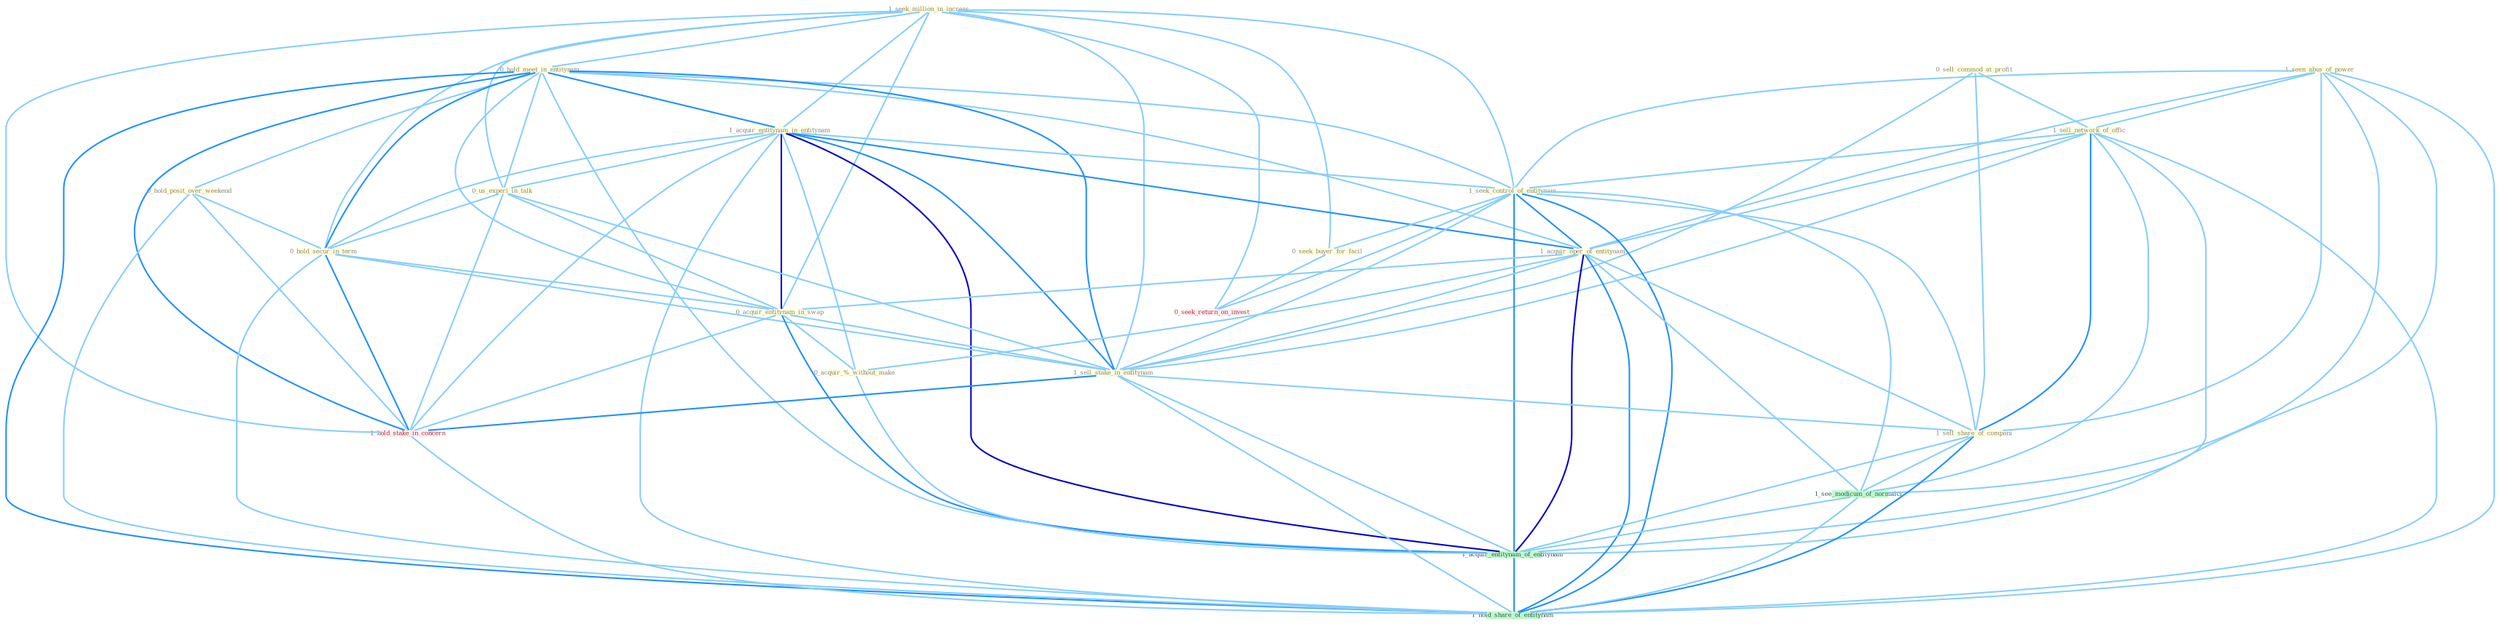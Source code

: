 Graph G{ 
    node
    [shape=polygon,style=filled,width=.5,height=.06,color="#BDFCC9",fixedsize=true,fontsize=4,
    fontcolor="#2f4f4f"];
    {node
    [color="#ffffe0", fontcolor="#8b7d6b"] "1_seek_million_in_increas " "0_hold_meet_in_entitynam " "0_sell_commod_at_profit " "1_acquir_entitynam_in_entitynam " "0_hold_posit_over_weekend " "1_seen_abus_of_power " "0_us_experi_in_talk " "1_sell_network_of_offic " "0_hold_secur_in_term " "1_seek_control_of_entitynam " "1_acquir_oper_of_entitynam " "0_acquir_entitynam_in_swap " "0_seek_buyer_for_facil " "0_acquir_%_without_make " "1_sell_stake_in_entitynam " "1_sell_share_of_compani "}
{node [color="#fff0f5", fontcolor="#b22222"] "1_hold_stake_in_concern " "0_seek_return_on_invest "}
edge [color="#B0E2FF"];

	"1_seek_million_in_increas " -- "0_hold_meet_in_entitynam " [w="1", color="#87cefa" ];
	"1_seek_million_in_increas " -- "1_acquir_entitynam_in_entitynam " [w="1", color="#87cefa" ];
	"1_seek_million_in_increas " -- "0_us_experi_in_talk " [w="1", color="#87cefa" ];
	"1_seek_million_in_increas " -- "0_hold_secur_in_term " [w="1", color="#87cefa" ];
	"1_seek_million_in_increas " -- "1_seek_control_of_entitynam " [w="1", color="#87cefa" ];
	"1_seek_million_in_increas " -- "0_acquir_entitynam_in_swap " [w="1", color="#87cefa" ];
	"1_seek_million_in_increas " -- "0_seek_buyer_for_facil " [w="1", color="#87cefa" ];
	"1_seek_million_in_increas " -- "1_sell_stake_in_entitynam " [w="1", color="#87cefa" ];
	"1_seek_million_in_increas " -- "1_hold_stake_in_concern " [w="1", color="#87cefa" ];
	"1_seek_million_in_increas " -- "0_seek_return_on_invest " [w="1", color="#87cefa" ];
	"0_hold_meet_in_entitynam " -- "1_acquir_entitynam_in_entitynam " [w="2", color="#1e90ff" , len=0.8];
	"0_hold_meet_in_entitynam " -- "0_hold_posit_over_weekend " [w="1", color="#87cefa" ];
	"0_hold_meet_in_entitynam " -- "0_us_experi_in_talk " [w="1", color="#87cefa" ];
	"0_hold_meet_in_entitynam " -- "0_hold_secur_in_term " [w="2", color="#1e90ff" , len=0.8];
	"0_hold_meet_in_entitynam " -- "1_seek_control_of_entitynam " [w="1", color="#87cefa" ];
	"0_hold_meet_in_entitynam " -- "1_acquir_oper_of_entitynam " [w="1", color="#87cefa" ];
	"0_hold_meet_in_entitynam " -- "0_acquir_entitynam_in_swap " [w="1", color="#87cefa" ];
	"0_hold_meet_in_entitynam " -- "1_sell_stake_in_entitynam " [w="2", color="#1e90ff" , len=0.8];
	"0_hold_meet_in_entitynam " -- "1_hold_stake_in_concern " [w="2", color="#1e90ff" , len=0.8];
	"0_hold_meet_in_entitynam " -- "1_acquir_entitynam_of_entitynam " [w="1", color="#87cefa" ];
	"0_hold_meet_in_entitynam " -- "1_hold_share_of_entitynam " [w="2", color="#1e90ff" , len=0.8];
	"0_sell_commod_at_profit " -- "1_sell_network_of_offic " [w="1", color="#87cefa" ];
	"0_sell_commod_at_profit " -- "1_sell_stake_in_entitynam " [w="1", color="#87cefa" ];
	"0_sell_commod_at_profit " -- "1_sell_share_of_compani " [w="1", color="#87cefa" ];
	"1_acquir_entitynam_in_entitynam " -- "0_us_experi_in_talk " [w="1", color="#87cefa" ];
	"1_acquir_entitynam_in_entitynam " -- "0_hold_secur_in_term " [w="1", color="#87cefa" ];
	"1_acquir_entitynam_in_entitynam " -- "1_seek_control_of_entitynam " [w="1", color="#87cefa" ];
	"1_acquir_entitynam_in_entitynam " -- "1_acquir_oper_of_entitynam " [w="2", color="#1e90ff" , len=0.8];
	"1_acquir_entitynam_in_entitynam " -- "0_acquir_entitynam_in_swap " [w="3", color="#0000cd" , len=0.6];
	"1_acquir_entitynam_in_entitynam " -- "0_acquir_%_without_make " [w="1", color="#87cefa" ];
	"1_acquir_entitynam_in_entitynam " -- "1_sell_stake_in_entitynam " [w="2", color="#1e90ff" , len=0.8];
	"1_acquir_entitynam_in_entitynam " -- "1_hold_stake_in_concern " [w="1", color="#87cefa" ];
	"1_acquir_entitynam_in_entitynam " -- "1_acquir_entitynam_of_entitynam " [w="3", color="#0000cd" , len=0.6];
	"1_acquir_entitynam_in_entitynam " -- "1_hold_share_of_entitynam " [w="1", color="#87cefa" ];
	"0_hold_posit_over_weekend " -- "0_hold_secur_in_term " [w="1", color="#87cefa" ];
	"0_hold_posit_over_weekend " -- "1_hold_stake_in_concern " [w="1", color="#87cefa" ];
	"0_hold_posit_over_weekend " -- "1_hold_share_of_entitynam " [w="1", color="#87cefa" ];
	"1_seen_abus_of_power " -- "1_sell_network_of_offic " [w="1", color="#87cefa" ];
	"1_seen_abus_of_power " -- "1_seek_control_of_entitynam " [w="1", color="#87cefa" ];
	"1_seen_abus_of_power " -- "1_acquir_oper_of_entitynam " [w="1", color="#87cefa" ];
	"1_seen_abus_of_power " -- "1_sell_share_of_compani " [w="1", color="#87cefa" ];
	"1_seen_abus_of_power " -- "1_see_modicum_of_normalci " [w="1", color="#87cefa" ];
	"1_seen_abus_of_power " -- "1_acquir_entitynam_of_entitynam " [w="1", color="#87cefa" ];
	"1_seen_abus_of_power " -- "1_hold_share_of_entitynam " [w="1", color="#87cefa" ];
	"0_us_experi_in_talk " -- "0_hold_secur_in_term " [w="1", color="#87cefa" ];
	"0_us_experi_in_talk " -- "0_acquir_entitynam_in_swap " [w="1", color="#87cefa" ];
	"0_us_experi_in_talk " -- "1_sell_stake_in_entitynam " [w="1", color="#87cefa" ];
	"0_us_experi_in_talk " -- "1_hold_stake_in_concern " [w="1", color="#87cefa" ];
	"1_sell_network_of_offic " -- "1_seek_control_of_entitynam " [w="1", color="#87cefa" ];
	"1_sell_network_of_offic " -- "1_acquir_oper_of_entitynam " [w="1", color="#87cefa" ];
	"1_sell_network_of_offic " -- "1_sell_stake_in_entitynam " [w="1", color="#87cefa" ];
	"1_sell_network_of_offic " -- "1_sell_share_of_compani " [w="2", color="#1e90ff" , len=0.8];
	"1_sell_network_of_offic " -- "1_see_modicum_of_normalci " [w="1", color="#87cefa" ];
	"1_sell_network_of_offic " -- "1_acquir_entitynam_of_entitynam " [w="1", color="#87cefa" ];
	"1_sell_network_of_offic " -- "1_hold_share_of_entitynam " [w="1", color="#87cefa" ];
	"0_hold_secur_in_term " -- "0_acquir_entitynam_in_swap " [w="1", color="#87cefa" ];
	"0_hold_secur_in_term " -- "1_sell_stake_in_entitynam " [w="1", color="#87cefa" ];
	"0_hold_secur_in_term " -- "1_hold_stake_in_concern " [w="2", color="#1e90ff" , len=0.8];
	"0_hold_secur_in_term " -- "1_hold_share_of_entitynam " [w="1", color="#87cefa" ];
	"1_seek_control_of_entitynam " -- "1_acquir_oper_of_entitynam " [w="2", color="#1e90ff" , len=0.8];
	"1_seek_control_of_entitynam " -- "0_seek_buyer_for_facil " [w="1", color="#87cefa" ];
	"1_seek_control_of_entitynam " -- "1_sell_stake_in_entitynam " [w="1", color="#87cefa" ];
	"1_seek_control_of_entitynam " -- "1_sell_share_of_compani " [w="1", color="#87cefa" ];
	"1_seek_control_of_entitynam " -- "0_seek_return_on_invest " [w="1", color="#87cefa" ];
	"1_seek_control_of_entitynam " -- "1_see_modicum_of_normalci " [w="1", color="#87cefa" ];
	"1_seek_control_of_entitynam " -- "1_acquir_entitynam_of_entitynam " [w="2", color="#1e90ff" , len=0.8];
	"1_seek_control_of_entitynam " -- "1_hold_share_of_entitynam " [w="2", color="#1e90ff" , len=0.8];
	"1_acquir_oper_of_entitynam " -- "0_acquir_entitynam_in_swap " [w="1", color="#87cefa" ];
	"1_acquir_oper_of_entitynam " -- "0_acquir_%_without_make " [w="1", color="#87cefa" ];
	"1_acquir_oper_of_entitynam " -- "1_sell_stake_in_entitynam " [w="1", color="#87cefa" ];
	"1_acquir_oper_of_entitynam " -- "1_sell_share_of_compani " [w="1", color="#87cefa" ];
	"1_acquir_oper_of_entitynam " -- "1_see_modicum_of_normalci " [w="1", color="#87cefa" ];
	"1_acquir_oper_of_entitynam " -- "1_acquir_entitynam_of_entitynam " [w="3", color="#0000cd" , len=0.6];
	"1_acquir_oper_of_entitynam " -- "1_hold_share_of_entitynam " [w="2", color="#1e90ff" , len=0.8];
	"0_acquir_entitynam_in_swap " -- "0_acquir_%_without_make " [w="1", color="#87cefa" ];
	"0_acquir_entitynam_in_swap " -- "1_sell_stake_in_entitynam " [w="1", color="#87cefa" ];
	"0_acquir_entitynam_in_swap " -- "1_hold_stake_in_concern " [w="1", color="#87cefa" ];
	"0_acquir_entitynam_in_swap " -- "1_acquir_entitynam_of_entitynam " [w="2", color="#1e90ff" , len=0.8];
	"0_seek_buyer_for_facil " -- "0_seek_return_on_invest " [w="1", color="#87cefa" ];
	"0_acquir_%_without_make " -- "1_acquir_entitynam_of_entitynam " [w="1", color="#87cefa" ];
	"1_sell_stake_in_entitynam " -- "1_sell_share_of_compani " [w="1", color="#87cefa" ];
	"1_sell_stake_in_entitynam " -- "1_hold_stake_in_concern " [w="2", color="#1e90ff" , len=0.8];
	"1_sell_stake_in_entitynam " -- "1_acquir_entitynam_of_entitynam " [w="1", color="#87cefa" ];
	"1_sell_stake_in_entitynam " -- "1_hold_share_of_entitynam " [w="1", color="#87cefa" ];
	"1_sell_share_of_compani " -- "1_see_modicum_of_normalci " [w="1", color="#87cefa" ];
	"1_sell_share_of_compani " -- "1_acquir_entitynam_of_entitynam " [w="1", color="#87cefa" ];
	"1_sell_share_of_compani " -- "1_hold_share_of_entitynam " [w="2", color="#1e90ff" , len=0.8];
	"1_hold_stake_in_concern " -- "1_hold_share_of_entitynam " [w="1", color="#87cefa" ];
	"1_see_modicum_of_normalci " -- "1_acquir_entitynam_of_entitynam " [w="1", color="#87cefa" ];
	"1_see_modicum_of_normalci " -- "1_hold_share_of_entitynam " [w="1", color="#87cefa" ];
	"1_acquir_entitynam_of_entitynam " -- "1_hold_share_of_entitynam " [w="2", color="#1e90ff" , len=0.8];
}